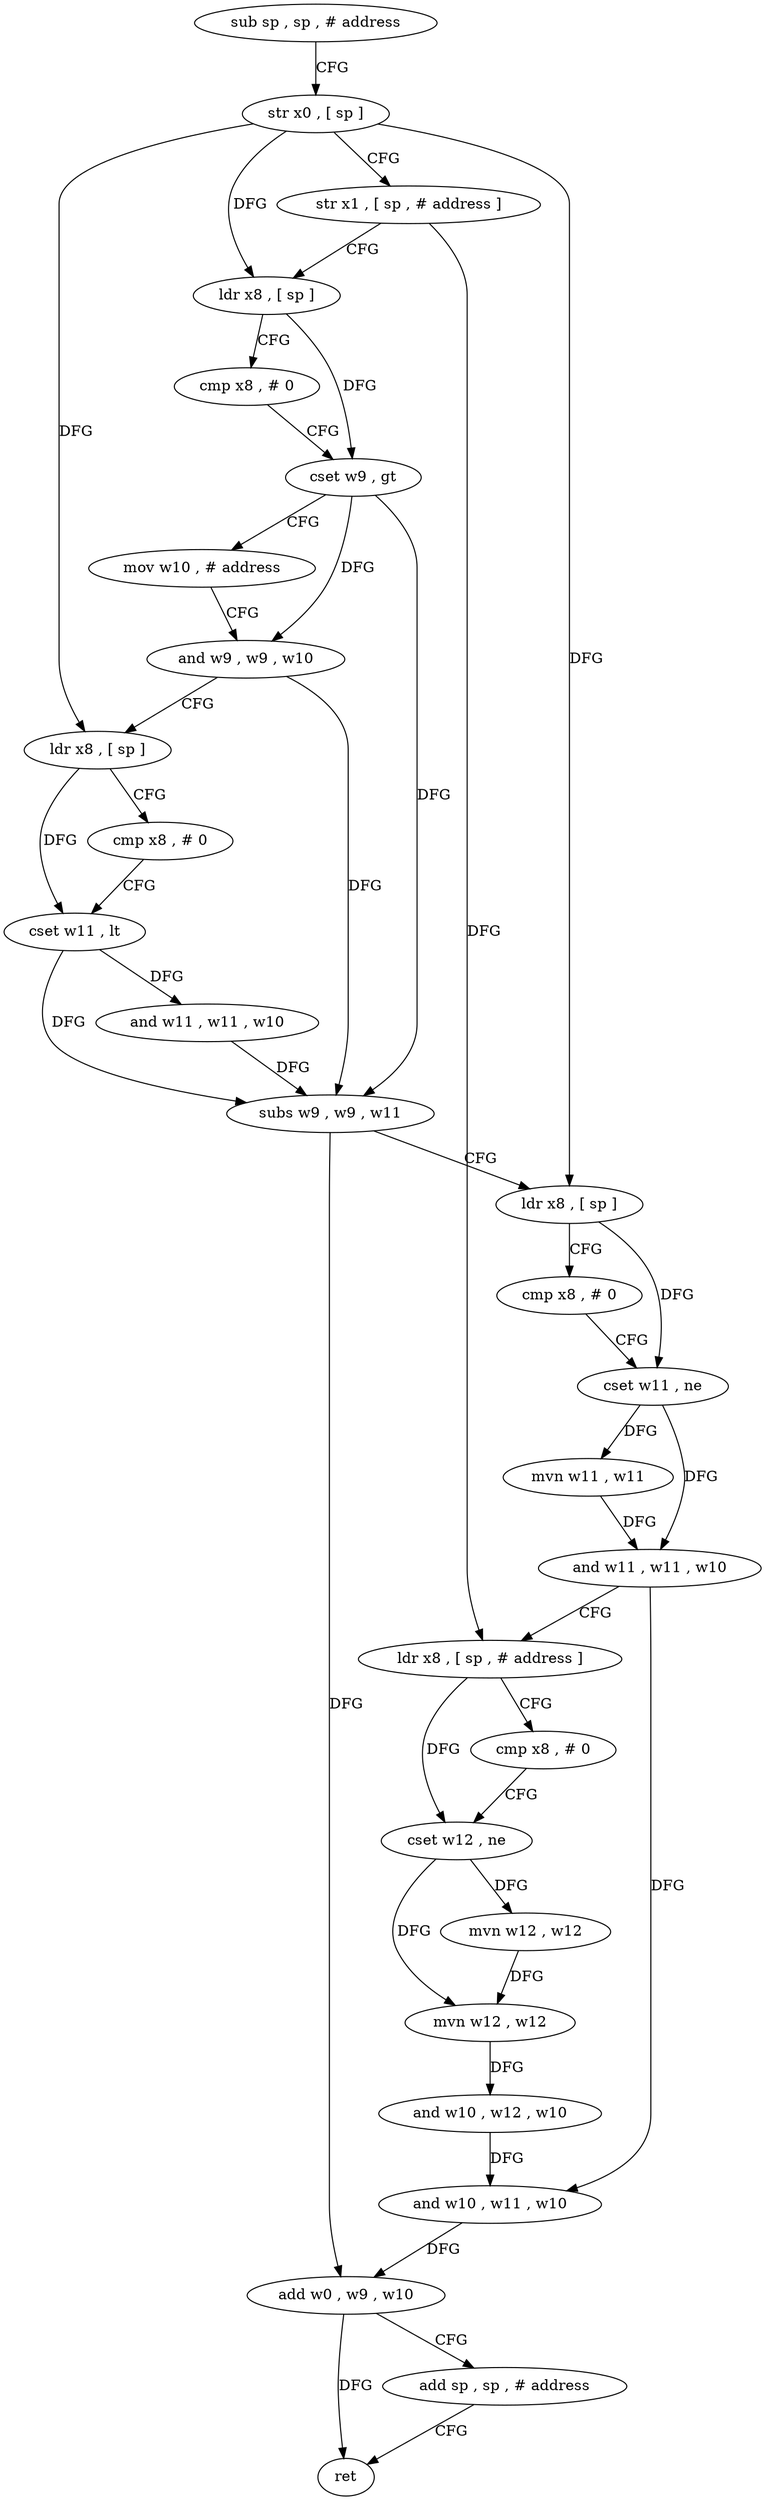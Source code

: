 digraph "func" {
"4224556" [label = "sub sp , sp , # address" ]
"4224560" [label = "str x0 , [ sp ]" ]
"4224564" [label = "str x1 , [ sp , # address ]" ]
"4224568" [label = "ldr x8 , [ sp ]" ]
"4224572" [label = "cmp x8 , # 0" ]
"4224576" [label = "cset w9 , gt" ]
"4224580" [label = "mov w10 , # address" ]
"4224584" [label = "and w9 , w9 , w10" ]
"4224588" [label = "ldr x8 , [ sp ]" ]
"4224592" [label = "cmp x8 , # 0" ]
"4224596" [label = "cset w11 , lt" ]
"4224600" [label = "and w11 , w11 , w10" ]
"4224604" [label = "subs w9 , w9 , w11" ]
"4224608" [label = "ldr x8 , [ sp ]" ]
"4224612" [label = "cmp x8 , # 0" ]
"4224616" [label = "cset w11 , ne" ]
"4224620" [label = "mvn w11 , w11" ]
"4224624" [label = "and w11 , w11 , w10" ]
"4224628" [label = "ldr x8 , [ sp , # address ]" ]
"4224632" [label = "cmp x8 , # 0" ]
"4224636" [label = "cset w12 , ne" ]
"4224640" [label = "mvn w12 , w12" ]
"4224644" [label = "mvn w12 , w12" ]
"4224648" [label = "and w10 , w12 , w10" ]
"4224652" [label = "and w10 , w11 , w10" ]
"4224656" [label = "add w0 , w9 , w10" ]
"4224660" [label = "add sp , sp , # address" ]
"4224664" [label = "ret" ]
"4224556" -> "4224560" [ label = "CFG" ]
"4224560" -> "4224564" [ label = "CFG" ]
"4224560" -> "4224568" [ label = "DFG" ]
"4224560" -> "4224588" [ label = "DFG" ]
"4224560" -> "4224608" [ label = "DFG" ]
"4224564" -> "4224568" [ label = "CFG" ]
"4224564" -> "4224628" [ label = "DFG" ]
"4224568" -> "4224572" [ label = "CFG" ]
"4224568" -> "4224576" [ label = "DFG" ]
"4224572" -> "4224576" [ label = "CFG" ]
"4224576" -> "4224580" [ label = "CFG" ]
"4224576" -> "4224584" [ label = "DFG" ]
"4224576" -> "4224604" [ label = "DFG" ]
"4224580" -> "4224584" [ label = "CFG" ]
"4224584" -> "4224588" [ label = "CFG" ]
"4224584" -> "4224604" [ label = "DFG" ]
"4224588" -> "4224592" [ label = "CFG" ]
"4224588" -> "4224596" [ label = "DFG" ]
"4224592" -> "4224596" [ label = "CFG" ]
"4224596" -> "4224600" [ label = "DFG" ]
"4224596" -> "4224604" [ label = "DFG" ]
"4224600" -> "4224604" [ label = "DFG" ]
"4224604" -> "4224608" [ label = "CFG" ]
"4224604" -> "4224656" [ label = "DFG" ]
"4224608" -> "4224612" [ label = "CFG" ]
"4224608" -> "4224616" [ label = "DFG" ]
"4224612" -> "4224616" [ label = "CFG" ]
"4224616" -> "4224620" [ label = "DFG" ]
"4224616" -> "4224624" [ label = "DFG" ]
"4224620" -> "4224624" [ label = "DFG" ]
"4224624" -> "4224628" [ label = "CFG" ]
"4224624" -> "4224652" [ label = "DFG" ]
"4224628" -> "4224632" [ label = "CFG" ]
"4224628" -> "4224636" [ label = "DFG" ]
"4224632" -> "4224636" [ label = "CFG" ]
"4224636" -> "4224640" [ label = "DFG" ]
"4224636" -> "4224644" [ label = "DFG" ]
"4224640" -> "4224644" [ label = "DFG" ]
"4224644" -> "4224648" [ label = "DFG" ]
"4224648" -> "4224652" [ label = "DFG" ]
"4224652" -> "4224656" [ label = "DFG" ]
"4224656" -> "4224660" [ label = "CFG" ]
"4224656" -> "4224664" [ label = "DFG" ]
"4224660" -> "4224664" [ label = "CFG" ]
}
